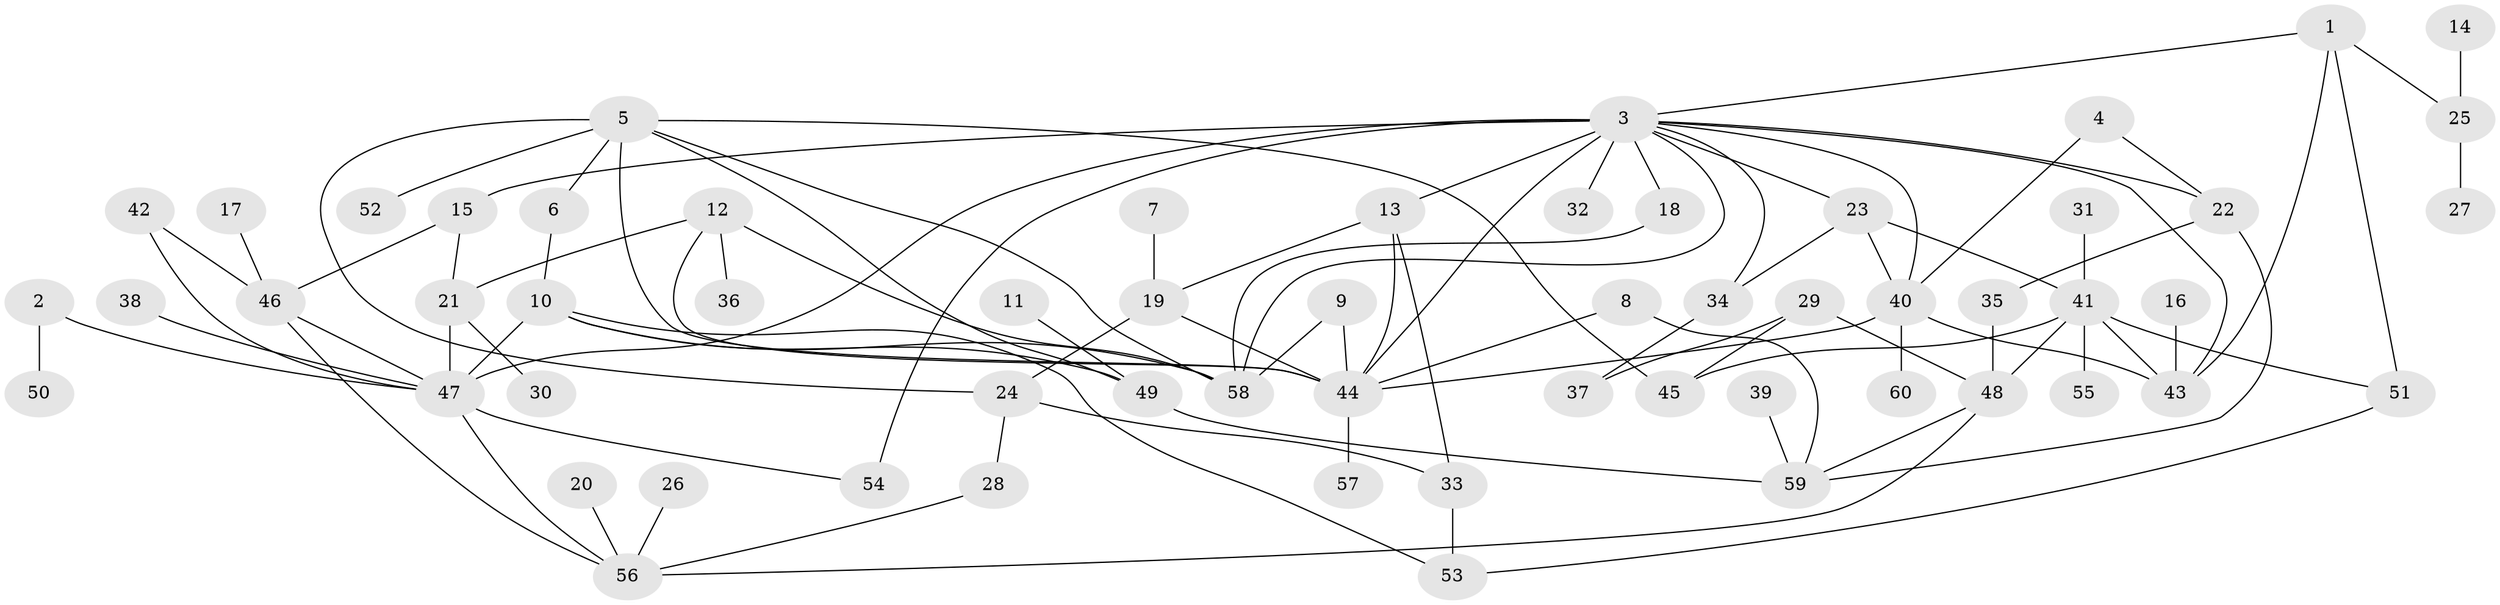 // original degree distribution, {5: 0.06666666666666667, 7: 0.008333333333333333, 2: 0.31666666666666665, 6: 0.03333333333333333, 4: 0.14166666666666666, 8: 0.008333333333333333, 9: 0.008333333333333333, 3: 0.15, 1: 0.26666666666666666}
// Generated by graph-tools (version 1.1) at 2025/25/03/09/25 03:25:26]
// undirected, 60 vertices, 95 edges
graph export_dot {
graph [start="1"]
  node [color=gray90,style=filled];
  1;
  2;
  3;
  4;
  5;
  6;
  7;
  8;
  9;
  10;
  11;
  12;
  13;
  14;
  15;
  16;
  17;
  18;
  19;
  20;
  21;
  22;
  23;
  24;
  25;
  26;
  27;
  28;
  29;
  30;
  31;
  32;
  33;
  34;
  35;
  36;
  37;
  38;
  39;
  40;
  41;
  42;
  43;
  44;
  45;
  46;
  47;
  48;
  49;
  50;
  51;
  52;
  53;
  54;
  55;
  56;
  57;
  58;
  59;
  60;
  1 -- 3 [weight=1.0];
  1 -- 25 [weight=1.0];
  1 -- 43 [weight=1.0];
  1 -- 51 [weight=1.0];
  2 -- 47 [weight=1.0];
  2 -- 50 [weight=1.0];
  3 -- 13 [weight=1.0];
  3 -- 15 [weight=1.0];
  3 -- 18 [weight=1.0];
  3 -- 22 [weight=1.0];
  3 -- 23 [weight=1.0];
  3 -- 32 [weight=1.0];
  3 -- 34 [weight=1.0];
  3 -- 40 [weight=1.0];
  3 -- 43 [weight=1.0];
  3 -- 44 [weight=2.0];
  3 -- 47 [weight=2.0];
  3 -- 54 [weight=1.0];
  3 -- 58 [weight=1.0];
  4 -- 22 [weight=1.0];
  4 -- 40 [weight=1.0];
  5 -- 6 [weight=1.0];
  5 -- 24 [weight=1.0];
  5 -- 44 [weight=2.0];
  5 -- 45 [weight=1.0];
  5 -- 49 [weight=1.0];
  5 -- 52 [weight=1.0];
  5 -- 58 [weight=1.0];
  6 -- 10 [weight=1.0];
  7 -- 19 [weight=1.0];
  8 -- 44 [weight=1.0];
  8 -- 59 [weight=1.0];
  9 -- 44 [weight=1.0];
  9 -- 58 [weight=1.0];
  10 -- 47 [weight=1.0];
  10 -- 49 [weight=1.0];
  10 -- 53 [weight=1.0];
  10 -- 58 [weight=1.0];
  11 -- 49 [weight=1.0];
  12 -- 21 [weight=1.0];
  12 -- 36 [weight=1.0];
  12 -- 44 [weight=1.0];
  12 -- 58 [weight=1.0];
  13 -- 19 [weight=1.0];
  13 -- 33 [weight=1.0];
  13 -- 44 [weight=1.0];
  14 -- 25 [weight=1.0];
  15 -- 21 [weight=1.0];
  15 -- 46 [weight=1.0];
  16 -- 43 [weight=1.0];
  17 -- 46 [weight=1.0];
  18 -- 58 [weight=1.0];
  19 -- 24 [weight=1.0];
  19 -- 44 [weight=1.0];
  20 -- 56 [weight=1.0];
  21 -- 30 [weight=1.0];
  21 -- 47 [weight=1.0];
  22 -- 35 [weight=1.0];
  22 -- 59 [weight=1.0];
  23 -- 34 [weight=1.0];
  23 -- 40 [weight=1.0];
  23 -- 41 [weight=1.0];
  24 -- 28 [weight=1.0];
  24 -- 33 [weight=1.0];
  25 -- 27 [weight=1.0];
  26 -- 56 [weight=1.0];
  28 -- 56 [weight=1.0];
  29 -- 37 [weight=1.0];
  29 -- 45 [weight=1.0];
  29 -- 48 [weight=1.0];
  31 -- 41 [weight=1.0];
  33 -- 53 [weight=1.0];
  34 -- 37 [weight=1.0];
  35 -- 48 [weight=1.0];
  38 -- 47 [weight=1.0];
  39 -- 59 [weight=1.0];
  40 -- 43 [weight=1.0];
  40 -- 44 [weight=1.0];
  40 -- 60 [weight=1.0];
  41 -- 43 [weight=1.0];
  41 -- 45 [weight=1.0];
  41 -- 48 [weight=1.0];
  41 -- 51 [weight=1.0];
  41 -- 55 [weight=1.0];
  42 -- 46 [weight=1.0];
  42 -- 47 [weight=1.0];
  44 -- 57 [weight=1.0];
  46 -- 47 [weight=1.0];
  46 -- 56 [weight=1.0];
  47 -- 54 [weight=1.0];
  47 -- 56 [weight=1.0];
  48 -- 56 [weight=1.0];
  48 -- 59 [weight=1.0];
  49 -- 59 [weight=2.0];
  51 -- 53 [weight=1.0];
}

